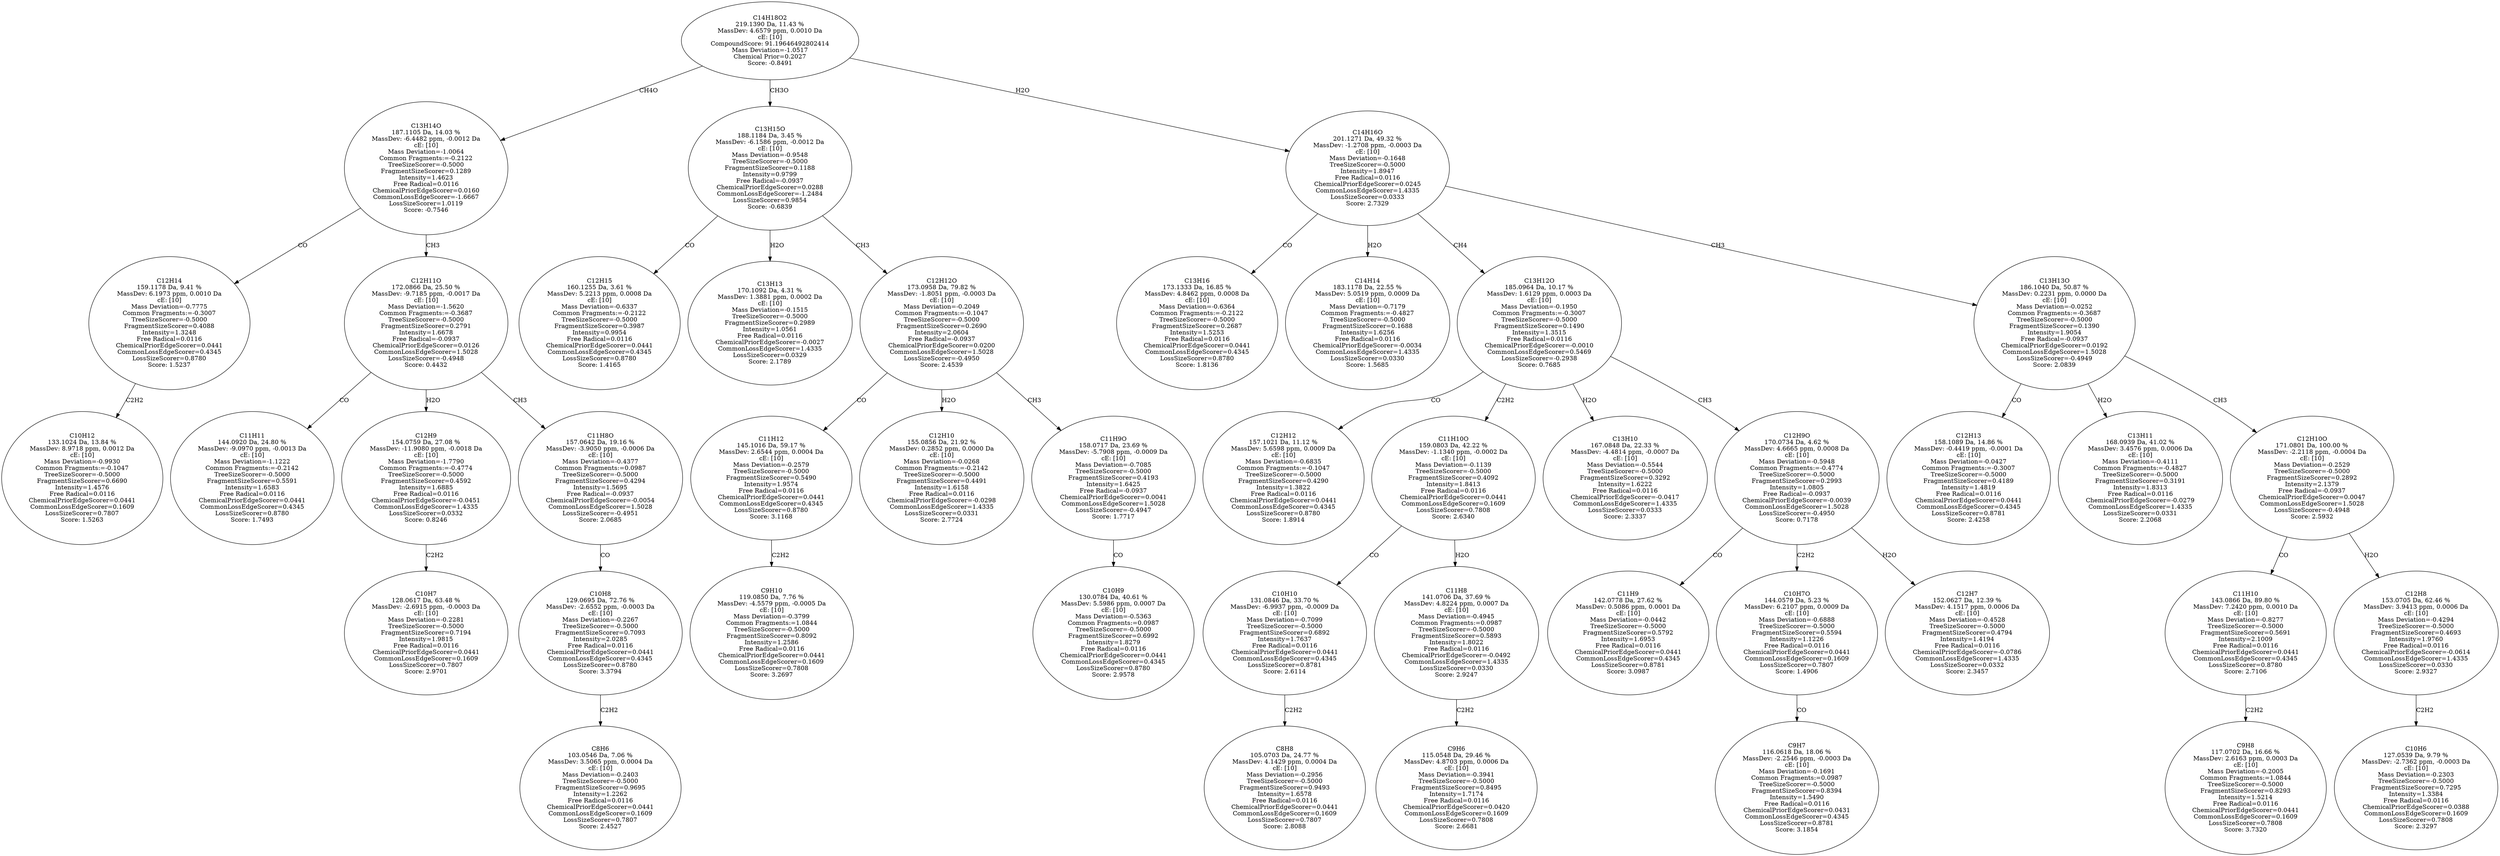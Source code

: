 strict digraph {
v1 [label="C10H12\n133.1024 Da, 13.84 %\nMassDev: 8.9718 ppm, 0.0012 Da\ncE: [10]\nMass Deviation=-0.9930\nCommon Fragments:=-0.1047\nTreeSizeScorer=-0.5000\nFragmentSizeScorer=0.6690\nIntensity=1.4576\nFree Radical=0.0116\nChemicalPriorEdgeScorer=0.0441\nCommonLossEdgeScorer=0.1609\nLossSizeScorer=0.7807\nScore: 1.5263"];
v2 [label="C12H14\n159.1178 Da, 9.41 %\nMassDev: 6.1973 ppm, 0.0010 Da\ncE: [10]\nMass Deviation=-0.7775\nCommon Fragments:=-0.3007\nTreeSizeScorer=-0.5000\nFragmentSizeScorer=0.4088\nIntensity=1.3248\nFree Radical=0.0116\nChemicalPriorEdgeScorer=0.0441\nCommonLossEdgeScorer=0.4345\nLossSizeScorer=0.8780\nScore: 1.5237"];
v3 [label="C11H11\n144.0920 Da, 24.80 %\nMassDev: -9.0970 ppm, -0.0013 Da\ncE: [10]\nMass Deviation=-1.1222\nCommon Fragments:=-0.2142\nTreeSizeScorer=-0.5000\nFragmentSizeScorer=0.5591\nIntensity=1.6583\nFree Radical=0.0116\nChemicalPriorEdgeScorer=0.0441\nCommonLossEdgeScorer=0.4345\nLossSizeScorer=0.8780\nScore: 1.7493"];
v4 [label="C10H7\n128.0617 Da, 63.48 %\nMassDev: -2.6915 ppm, -0.0003 Da\ncE: [10]\nMass Deviation=-0.2281\nTreeSizeScorer=-0.5000\nFragmentSizeScorer=0.7194\nIntensity=1.9815\nFree Radical=0.0116\nChemicalPriorEdgeScorer=0.0441\nCommonLossEdgeScorer=0.1609\nLossSizeScorer=0.7807\nScore: 2.9701"];
v5 [label="C12H9\n154.0759 Da, 27.08 %\nMassDev: -11.9080 ppm, -0.0018 Da\ncE: [10]\nMass Deviation=-1.7790\nCommon Fragments:=-0.4774\nTreeSizeScorer=-0.5000\nFragmentSizeScorer=0.4592\nIntensity=1.6885\nFree Radical=0.0116\nChemicalPriorEdgeScorer=-0.0451\nCommonLossEdgeScorer=1.4335\nLossSizeScorer=0.0332\nScore: 0.8246"];
v6 [label="C8H6\n103.0546 Da, 7.06 %\nMassDev: 3.5065 ppm, 0.0004 Da\ncE: [10]\nMass Deviation=-0.2403\nTreeSizeScorer=-0.5000\nFragmentSizeScorer=0.9695\nIntensity=1.2262\nFree Radical=0.0116\nChemicalPriorEdgeScorer=0.0441\nCommonLossEdgeScorer=0.1609\nLossSizeScorer=0.7807\nScore: 2.4527"];
v7 [label="C10H8\n129.0695 Da, 72.76 %\nMassDev: -2.6552 ppm, -0.0003 Da\ncE: [10]\nMass Deviation=-0.2267\nTreeSizeScorer=-0.5000\nFragmentSizeScorer=0.7093\nIntensity=2.0285\nFree Radical=0.0116\nChemicalPriorEdgeScorer=0.0441\nCommonLossEdgeScorer=0.4345\nLossSizeScorer=0.8780\nScore: 3.3794"];
v8 [label="C11H8O\n157.0642 Da, 19.16 %\nMassDev: -3.9050 ppm, -0.0006 Da\ncE: [10]\nMass Deviation=-0.4377\nCommon Fragments:=0.0987\nTreeSizeScorer=-0.5000\nFragmentSizeScorer=0.4294\nIntensity=1.5695\nFree Radical=-0.0937\nChemicalPriorEdgeScorer=-0.0054\nCommonLossEdgeScorer=1.5028\nLossSizeScorer=-0.4951\nScore: 2.0685"];
v9 [label="C12H11O\n172.0866 Da, 25.50 %\nMassDev: -9.7185 ppm, -0.0017 Da\ncE: [10]\nMass Deviation=-1.5620\nCommon Fragments:=-0.3687\nTreeSizeScorer=-0.5000\nFragmentSizeScorer=0.2791\nIntensity=1.6678\nFree Radical=-0.0937\nChemicalPriorEdgeScorer=0.0126\nCommonLossEdgeScorer=1.5028\nLossSizeScorer=-0.4948\nScore: 0.4432"];
v10 [label="C13H14O\n187.1105 Da, 14.03 %\nMassDev: -6.4482 ppm, -0.0012 Da\ncE: [10]\nMass Deviation=-1.0064\nCommon Fragments:=-0.2122\nTreeSizeScorer=-0.5000\nFragmentSizeScorer=0.1289\nIntensity=1.4623\nFree Radical=0.0116\nChemicalPriorEdgeScorer=0.0160\nCommonLossEdgeScorer=-1.6667\nLossSizeScorer=1.0119\nScore: -0.7546"];
v11 [label="C12H15\n160.1255 Da, 3.61 %\nMassDev: 5.2213 ppm, 0.0008 Da\ncE: [10]\nMass Deviation=-0.6337\nCommon Fragments:=-0.2122\nTreeSizeScorer=-0.5000\nFragmentSizeScorer=0.3987\nIntensity=0.9954\nFree Radical=0.0116\nChemicalPriorEdgeScorer=0.0441\nCommonLossEdgeScorer=0.4345\nLossSizeScorer=0.8780\nScore: 1.4165"];
v12 [label="C13H13\n170.1092 Da, 4.31 %\nMassDev: 1.3881 ppm, 0.0002 Da\ncE: [10]\nMass Deviation=-0.1515\nTreeSizeScorer=-0.5000\nFragmentSizeScorer=0.2989\nIntensity=1.0561\nFree Radical=0.0116\nChemicalPriorEdgeScorer=-0.0027\nCommonLossEdgeScorer=1.4335\nLossSizeScorer=0.0329\nScore: 2.1789"];
v13 [label="C9H10\n119.0850 Da, 7.76 %\nMassDev: -4.5579 ppm, -0.0005 Da\ncE: [10]\nMass Deviation=-0.3799\nCommon Fragments:=1.0844\nTreeSizeScorer=-0.5000\nFragmentSizeScorer=0.8092\nIntensity=1.2586\nFree Radical=0.0116\nChemicalPriorEdgeScorer=0.0441\nCommonLossEdgeScorer=0.1609\nLossSizeScorer=0.7808\nScore: 3.2697"];
v14 [label="C11H12\n145.1016 Da, 59.17 %\nMassDev: 2.6544 ppm, 0.0004 Da\ncE: [10]\nMass Deviation=-0.2579\nTreeSizeScorer=-0.5000\nFragmentSizeScorer=0.5490\nIntensity=1.9574\nFree Radical=0.0116\nChemicalPriorEdgeScorer=0.0441\nCommonLossEdgeScorer=0.4345\nLossSizeScorer=0.8780\nScore: 3.1168"];
v15 [label="C12H10\n155.0856 Da, 21.92 %\nMassDev: 0.2852 ppm, 0.0000 Da\ncE: [10]\nMass Deviation=-0.0268\nCommon Fragments:=-0.2142\nTreeSizeScorer=-0.5000\nFragmentSizeScorer=0.4491\nIntensity=1.6158\nFree Radical=0.0116\nChemicalPriorEdgeScorer=-0.0298\nCommonLossEdgeScorer=1.4335\nLossSizeScorer=0.0331\nScore: 2.7724"];
v16 [label="C10H9\n130.0784 Da, 40.61 %\nMassDev: 5.5986 ppm, 0.0007 Da\ncE: [10]\nMass Deviation=-0.5363\nCommon Fragments:=0.0987\nTreeSizeScorer=-0.5000\nFragmentSizeScorer=0.6992\nIntensity=1.8279\nFree Radical=0.0116\nChemicalPriorEdgeScorer=0.0441\nCommonLossEdgeScorer=0.4345\nLossSizeScorer=0.8780\nScore: 2.9578"];
v17 [label="C11H9O\n158.0717 Da, 23.69 %\nMassDev: -5.7908 ppm, -0.0009 Da\ncE: [10]\nMass Deviation=-0.7085\nTreeSizeScorer=-0.5000\nFragmentSizeScorer=0.4193\nIntensity=1.6425\nFree Radical=-0.0937\nChemicalPriorEdgeScorer=0.0041\nCommonLossEdgeScorer=1.5028\nLossSizeScorer=-0.4947\nScore: 1.7717"];
v18 [label="C12H12O\n173.0958 Da, 79.82 %\nMassDev: -1.8051 ppm, -0.0003 Da\ncE: [10]\nMass Deviation=-0.2049\nCommon Fragments:=-0.1047\nTreeSizeScorer=-0.5000\nFragmentSizeScorer=0.2690\nIntensity=2.0604\nFree Radical=-0.0937\nChemicalPriorEdgeScorer=0.0200\nCommonLossEdgeScorer=1.5028\nLossSizeScorer=-0.4950\nScore: 2.4539"];
v19 [label="C13H15O\n188.1184 Da, 3.45 %\nMassDev: -6.1586 ppm, -0.0012 Da\ncE: [10]\nMass Deviation=-0.9548\nTreeSizeScorer=-0.5000\nFragmentSizeScorer=0.1188\nIntensity=0.9799\nFree Radical=-0.0937\nChemicalPriorEdgeScorer=0.0288\nCommonLossEdgeScorer=-1.2484\nLossSizeScorer=0.9854\nScore: -0.6839"];
v20 [label="C13H16\n173.1333 Da, 16.85 %\nMassDev: 4.8462 ppm, 0.0008 Da\ncE: [10]\nMass Deviation=-0.6364\nCommon Fragments:=-0.2122\nTreeSizeScorer=-0.5000\nFragmentSizeScorer=0.2687\nIntensity=1.5253\nFree Radical=0.0116\nChemicalPriorEdgeScorer=0.0441\nCommonLossEdgeScorer=0.4345\nLossSizeScorer=0.8780\nScore: 1.8136"];
v21 [label="C14H14\n183.1178 Da, 22.55 %\nMassDev: 5.0519 ppm, 0.0009 Da\ncE: [10]\nMass Deviation=-0.7179\nCommon Fragments:=-0.4827\nTreeSizeScorer=-0.5000\nFragmentSizeScorer=0.1688\nIntensity=1.6256\nFree Radical=0.0116\nChemicalPriorEdgeScorer=-0.0034\nCommonLossEdgeScorer=1.4335\nLossSizeScorer=0.0330\nScore: 1.5685"];
v22 [label="C12H12\n157.1021 Da, 11.12 %\nMassDev: 5.6598 ppm, 0.0009 Da\ncE: [10]\nMass Deviation=-0.6835\nCommon Fragments:=-0.1047\nTreeSizeScorer=-0.5000\nFragmentSizeScorer=0.4290\nIntensity=1.3822\nFree Radical=0.0116\nChemicalPriorEdgeScorer=0.0441\nCommonLossEdgeScorer=0.4345\nLossSizeScorer=0.8780\nScore: 1.8914"];
v23 [label="C8H8\n105.0703 Da, 24.77 %\nMassDev: 4.1429 ppm, 0.0004 Da\ncE: [10]\nMass Deviation=-0.2956\nTreeSizeScorer=-0.5000\nFragmentSizeScorer=0.9493\nIntensity=1.6578\nFree Radical=0.0116\nChemicalPriorEdgeScorer=0.0441\nCommonLossEdgeScorer=0.1609\nLossSizeScorer=0.7807\nScore: 2.8088"];
v24 [label="C10H10\n131.0846 Da, 33.70 %\nMassDev: -6.9937 ppm, -0.0009 Da\ncE: [10]\nMass Deviation=-0.7099\nTreeSizeScorer=-0.5000\nFragmentSizeScorer=0.6892\nIntensity=1.7637\nFree Radical=0.0116\nChemicalPriorEdgeScorer=0.0441\nCommonLossEdgeScorer=0.4345\nLossSizeScorer=0.8781\nScore: 2.6114"];
v25 [label="C9H6\n115.0548 Da, 29.46 %\nMassDev: 4.8703 ppm, 0.0006 Da\ncE: [10]\nMass Deviation=-0.3941\nTreeSizeScorer=-0.5000\nFragmentSizeScorer=0.8495\nIntensity=1.7174\nFree Radical=0.0116\nChemicalPriorEdgeScorer=0.0420\nCommonLossEdgeScorer=0.1609\nLossSizeScorer=0.7808\nScore: 2.6681"];
v26 [label="C11H8\n141.0706 Da, 37.69 %\nMassDev: 4.8224 ppm, 0.0007 Da\ncE: [10]\nMass Deviation=-0.4945\nCommon Fragments:=0.0987\nTreeSizeScorer=-0.5000\nFragmentSizeScorer=0.5893\nIntensity=1.8022\nFree Radical=0.0116\nChemicalPriorEdgeScorer=-0.0492\nCommonLossEdgeScorer=1.4335\nLossSizeScorer=0.0330\nScore: 2.9247"];
v27 [label="C11H10O\n159.0803 Da, 42.22 %\nMassDev: -1.1340 ppm, -0.0002 Da\ncE: [10]\nMass Deviation=-0.1139\nTreeSizeScorer=-0.5000\nFragmentSizeScorer=0.4092\nIntensity=1.8413\nFree Radical=0.0116\nChemicalPriorEdgeScorer=0.0441\nCommonLossEdgeScorer=0.1609\nLossSizeScorer=0.7808\nScore: 2.6340"];
v28 [label="C13H10\n167.0848 Da, 22.33 %\nMassDev: -4.4814 ppm, -0.0007 Da\ncE: [10]\nMass Deviation=-0.5544\nTreeSizeScorer=-0.5000\nFragmentSizeScorer=0.3292\nIntensity=1.6222\nFree Radical=0.0116\nChemicalPriorEdgeScorer=-0.0417\nCommonLossEdgeScorer=1.4335\nLossSizeScorer=0.0333\nScore: 2.3337"];
v29 [label="C11H9\n142.0778 Da, 27.62 %\nMassDev: 0.5086 ppm, 0.0001 Da\ncE: [10]\nMass Deviation=-0.0442\nTreeSizeScorer=-0.5000\nFragmentSizeScorer=0.5792\nIntensity=1.6953\nFree Radical=0.0116\nChemicalPriorEdgeScorer=0.0441\nCommonLossEdgeScorer=0.4345\nLossSizeScorer=0.8781\nScore: 3.0987"];
v30 [label="C9H7\n116.0618 Da, 18.06 %\nMassDev: -2.2546 ppm, -0.0003 Da\ncE: [10]\nMass Deviation=-0.1691\nCommon Fragments:=0.0987\nTreeSizeScorer=-0.5000\nFragmentSizeScorer=0.8394\nIntensity=1.5490\nFree Radical=0.0116\nChemicalPriorEdgeScorer=0.0431\nCommonLossEdgeScorer=0.4345\nLossSizeScorer=0.8781\nScore: 3.1854"];
v31 [label="C10H7O\n144.0579 Da, 5.23 %\nMassDev: 6.2107 ppm, 0.0009 Da\ncE: [10]\nMass Deviation=-0.6888\nTreeSizeScorer=-0.5000\nFragmentSizeScorer=0.5594\nIntensity=1.1226\nFree Radical=0.0116\nChemicalPriorEdgeScorer=0.0441\nCommonLossEdgeScorer=0.1609\nLossSizeScorer=0.7807\nScore: 1.4906"];
v32 [label="C12H7\n152.0627 Da, 12.39 %\nMassDev: 4.1517 ppm, 0.0006 Da\ncE: [10]\nMass Deviation=-0.4528\nTreeSizeScorer=-0.5000\nFragmentSizeScorer=0.4794\nIntensity=1.4194\nFree Radical=0.0116\nChemicalPriorEdgeScorer=-0.0786\nCommonLossEdgeScorer=1.4335\nLossSizeScorer=0.0332\nScore: 2.3457"];
v33 [label="C12H9O\n170.0734 Da, 4.62 %\nMassDev: 4.6665 ppm, 0.0008 Da\ncE: [10]\nMass Deviation=-0.5948\nCommon Fragments:=-0.4774\nTreeSizeScorer=-0.5000\nFragmentSizeScorer=0.2993\nIntensity=1.0805\nFree Radical=-0.0937\nChemicalPriorEdgeScorer=-0.0039\nCommonLossEdgeScorer=1.5028\nLossSizeScorer=-0.4950\nScore: 0.7178"];
v34 [label="C13H12O\n185.0964 Da, 10.17 %\nMassDev: 1.6129 ppm, 0.0003 Da\ncE: [10]\nMass Deviation=-0.1950\nCommon Fragments:=-0.3007\nTreeSizeScorer=-0.5000\nFragmentSizeScorer=0.1490\nIntensity=1.3515\nFree Radical=0.0116\nChemicalPriorEdgeScorer=-0.0010\nCommonLossEdgeScorer=0.5469\nLossSizeScorer=-0.2938\nScore: 0.7685"];
v35 [label="C12H13\n158.1089 Da, 14.86 %\nMassDev: -0.4419 ppm, -0.0001 Da\ncE: [10]\nMass Deviation=-0.0427\nCommon Fragments:=-0.3007\nTreeSizeScorer=-0.5000\nFragmentSizeScorer=0.4189\nIntensity=1.4819\nFree Radical=0.0116\nChemicalPriorEdgeScorer=0.0441\nCommonLossEdgeScorer=0.4345\nLossSizeScorer=0.8781\nScore: 2.4258"];
v36 [label="C13H11\n168.0939 Da, 41.02 %\nMassDev: 3.4576 ppm, 0.0006 Da\ncE: [10]\nMass Deviation=-0.4111\nCommon Fragments:=-0.4827\nTreeSizeScorer=-0.5000\nFragmentSizeScorer=0.3191\nIntensity=1.8313\nFree Radical=0.0116\nChemicalPriorEdgeScorer=-0.0279\nCommonLossEdgeScorer=1.4335\nLossSizeScorer=0.0331\nScore: 2.2068"];
v37 [label="C9H8\n117.0702 Da, 16.66 %\nMassDev: 2.6163 ppm, 0.0003 Da\ncE: [10]\nMass Deviation=-0.2005\nCommon Fragments:=1.0844\nTreeSizeScorer=-0.5000\nFragmentSizeScorer=0.8293\nIntensity=1.5214\nFree Radical=0.0116\nChemicalPriorEdgeScorer=0.0441\nCommonLossEdgeScorer=0.1609\nLossSizeScorer=0.7808\nScore: 3.7320"];
v38 [label="C11H10\n143.0866 Da, 89.80 %\nMassDev: 7.2420 ppm, 0.0010 Da\ncE: [10]\nMass Deviation=-0.8277\nTreeSizeScorer=-0.5000\nFragmentSizeScorer=0.5691\nIntensity=2.1009\nFree Radical=0.0116\nChemicalPriorEdgeScorer=0.0441\nCommonLossEdgeScorer=0.4345\nLossSizeScorer=0.8780\nScore: 2.7106"];
v39 [label="C10H6\n127.0539 Da, 9.79 %\nMassDev: -2.7362 ppm, -0.0003 Da\ncE: [10]\nMass Deviation=-0.2303\nTreeSizeScorer=-0.5000\nFragmentSizeScorer=0.7295\nIntensity=1.3384\nFree Radical=0.0116\nChemicalPriorEdgeScorer=0.0388\nCommonLossEdgeScorer=0.1609\nLossSizeScorer=0.7808\nScore: 2.3297"];
v40 [label="C12H8\n153.0705 Da, 62.46 %\nMassDev: 3.9413 ppm, 0.0006 Da\ncE: [10]\nMass Deviation=-0.4294\nTreeSizeScorer=-0.5000\nFragmentSizeScorer=0.4693\nIntensity=1.9760\nFree Radical=0.0116\nChemicalPriorEdgeScorer=-0.0614\nCommonLossEdgeScorer=1.4335\nLossSizeScorer=0.0330\nScore: 2.9327"];
v41 [label="C12H10O\n171.0801 Da, 100.00 %\nMassDev: -2.2118 ppm, -0.0004 Da\ncE: [10]\nMass Deviation=-0.2529\nTreeSizeScorer=-0.5000\nFragmentSizeScorer=0.2892\nIntensity=2.1379\nFree Radical=-0.0937\nChemicalPriorEdgeScorer=0.0047\nCommonLossEdgeScorer=1.5028\nLossSizeScorer=-0.4948\nScore: 2.5932"];
v42 [label="C13H13O\n186.1040 Da, 50.87 %\nMassDev: 0.2231 ppm, 0.0000 Da\ncE: [10]\nMass Deviation=-0.0252\nCommon Fragments:=-0.3687\nTreeSizeScorer=-0.5000\nFragmentSizeScorer=0.1390\nIntensity=1.9054\nFree Radical=-0.0937\nChemicalPriorEdgeScorer=0.0192\nCommonLossEdgeScorer=1.5028\nLossSizeScorer=-0.4949\nScore: 2.0839"];
v43 [label="C14H16O\n201.1271 Da, 49.32 %\nMassDev: -1.2708 ppm, -0.0003 Da\ncE: [10]\nMass Deviation=-0.1648\nTreeSizeScorer=-0.5000\nIntensity=1.8947\nFree Radical=0.0116\nChemicalPriorEdgeScorer=0.0245\nCommonLossEdgeScorer=1.4335\nLossSizeScorer=0.0333\nScore: 2.7329"];
v44 [label="C14H18O2\n219.1390 Da, 11.43 %\nMassDev: 4.6579 ppm, 0.0010 Da\ncE: [10]\nCompoundScore: 91.19646492802414\nMass Deviation=-1.0517\nChemical Prior=0.2027\nScore: -0.8491"];
v2 -> v1 [label="C2H2"];
v10 -> v2 [label="CO"];
v9 -> v3 [label="CO"];
v5 -> v4 [label="C2H2"];
v9 -> v5 [label="H2O"];
v7 -> v6 [label="C2H2"];
v8 -> v7 [label="CO"];
v9 -> v8 [label="CH3"];
v10 -> v9 [label="CH3"];
v44 -> v10 [label="CH4O"];
v19 -> v11 [label="CO"];
v19 -> v12 [label="H2O"];
v14 -> v13 [label="C2H2"];
v18 -> v14 [label="CO"];
v18 -> v15 [label="H2O"];
v17 -> v16 [label="CO"];
v18 -> v17 [label="CH3"];
v19 -> v18 [label="CH3"];
v44 -> v19 [label="CH3O"];
v43 -> v20 [label="CO"];
v43 -> v21 [label="H2O"];
v34 -> v22 [label="CO"];
v24 -> v23 [label="C2H2"];
v27 -> v24 [label="CO"];
v26 -> v25 [label="C2H2"];
v27 -> v26 [label="H2O"];
v34 -> v27 [label="C2H2"];
v34 -> v28 [label="H2O"];
v33 -> v29 [label="CO"];
v31 -> v30 [label="CO"];
v33 -> v31 [label="C2H2"];
v33 -> v32 [label="H2O"];
v34 -> v33 [label="CH3"];
v43 -> v34 [label="CH4"];
v42 -> v35 [label="CO"];
v42 -> v36 [label="H2O"];
v38 -> v37 [label="C2H2"];
v41 -> v38 [label="CO"];
v40 -> v39 [label="C2H2"];
v41 -> v40 [label="H2O"];
v42 -> v41 [label="CH3"];
v43 -> v42 [label="CH3"];
v44 -> v43 [label="H2O"];
}